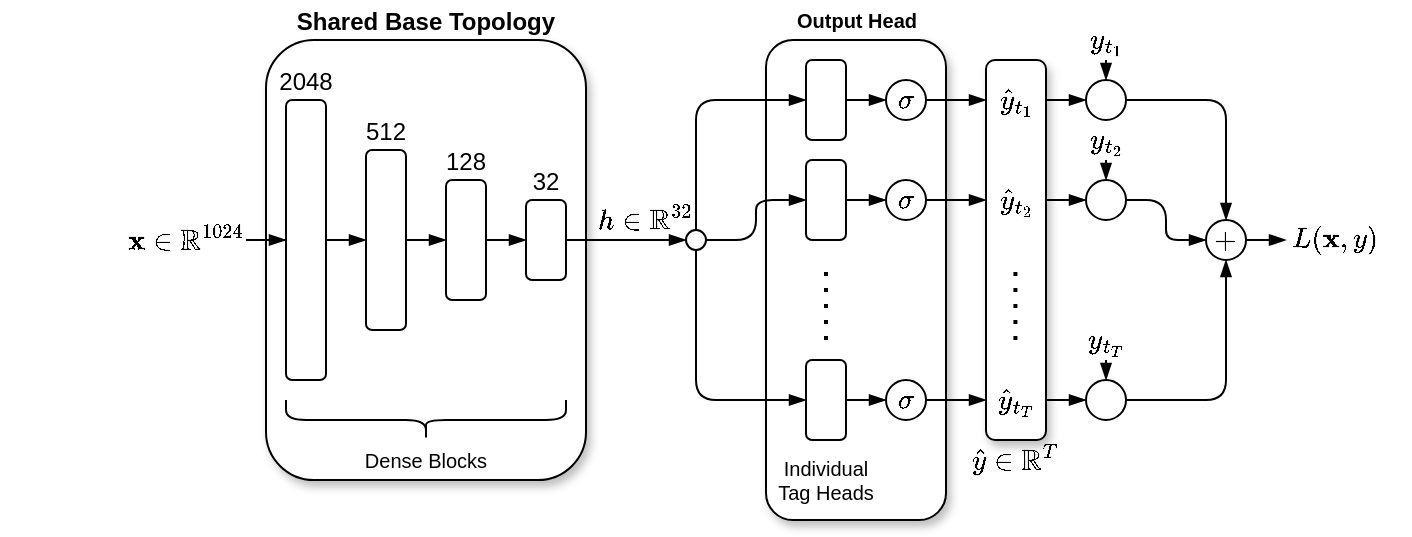 <mxfile version="14.6.13" type="device"><diagram id="dgV-nRZvdk17G44muC2x" name="Pagina-1"><mxGraphModel dx="813" dy="470" grid="1" gridSize="10" guides="1" tooltips="1" connect="1" arrows="1" fold="1" page="1" pageScale="1" pageWidth="827" pageHeight="1169" math="1" shadow="0"><root><mxCell id="0"/><mxCell id="1" parent="0"/><mxCell id="fKa4NEKqaVm471D0C7-1-40" value="" style="rounded=1;whiteSpace=wrap;html=1;shadow=1;" vertex="1" parent="1"><mxGeometry x="320" y="60" width="90" height="240" as="geometry"/></mxCell><mxCell id="fKa4NEKqaVm471D0C7-1-39" value="" style="rounded=1;whiteSpace=wrap;html=1;labelPosition=center;verticalLabelPosition=top;align=center;verticalAlign=bottom;shadow=1;" vertex="1" parent="1"><mxGeometry x="430" y="70" width="30" height="190" as="geometry"/></mxCell><mxCell id="UuO3bGwzF1SjgUdyVi6Z-8" value="&lt;b&gt;Shared Base Topology&lt;/b&gt;" style="rounded=1;whiteSpace=wrap;html=1;labelPosition=center;verticalLabelPosition=top;align=center;verticalAlign=bottom;shadow=1;" parent="1" vertex="1"><mxGeometry x="70" y="60" width="160" height="220" as="geometry"/></mxCell><mxCell id="UuO3bGwzF1SjgUdyVi6Z-6" style="edgeStyle=orthogonalEdgeStyle;rounded=0;orthogonalLoop=1;jettySize=auto;html=1;exitX=1;exitY=0.5;exitDx=0;exitDy=0;entryX=0;entryY=0.5;entryDx=0;entryDy=0;endArrow=blockThin;endFill=1;" parent="1" source="UuO3bGwzF1SjgUdyVi6Z-1" target="UuO3bGwzF1SjgUdyVi6Z-3" edge="1"><mxGeometry relative="1" as="geometry"/></mxCell><mxCell id="UuO3bGwzF1SjgUdyVi6Z-1" value="512" style="rounded=1;whiteSpace=wrap;html=1;labelPosition=center;verticalLabelPosition=top;align=center;verticalAlign=bottom;" parent="1" vertex="1"><mxGeometry x="120" y="115" width="20" height="90" as="geometry"/></mxCell><mxCell id="UuO3bGwzF1SjgUdyVi6Z-14" style="edgeStyle=orthogonalEdgeStyle;rounded=0;orthogonalLoop=1;jettySize=auto;html=1;exitX=1;exitY=0.5;exitDx=0;exitDy=0;entryX=0;entryY=0.5;entryDx=0;entryDy=0;endArrow=blockThin;endFill=1;" parent="1" source="UuO3bGwzF1SjgUdyVi6Z-2" target="UuO3bGwzF1SjgUdyVi6Z-13" edge="1"><mxGeometry relative="1" as="geometry"/></mxCell><mxCell id="UuO3bGwzF1SjgUdyVi6Z-2" value="32" style="rounded=1;whiteSpace=wrap;html=1;labelPosition=center;verticalLabelPosition=top;align=center;verticalAlign=bottom;" parent="1" vertex="1"><mxGeometry x="200" y="140" width="20" height="40" as="geometry"/></mxCell><mxCell id="UuO3bGwzF1SjgUdyVi6Z-7" style="edgeStyle=orthogonalEdgeStyle;rounded=0;orthogonalLoop=1;jettySize=auto;html=1;exitX=1;exitY=0.5;exitDx=0;exitDy=0;entryX=0;entryY=0.5;entryDx=0;entryDy=0;endArrow=blockThin;endFill=1;" parent="1" source="UuO3bGwzF1SjgUdyVi6Z-3" target="UuO3bGwzF1SjgUdyVi6Z-2" edge="1"><mxGeometry relative="1" as="geometry"/></mxCell><mxCell id="UuO3bGwzF1SjgUdyVi6Z-3" value="128" style="rounded=1;whiteSpace=wrap;html=1;labelPosition=center;verticalLabelPosition=top;align=center;verticalAlign=bottom;" parent="1" vertex="1"><mxGeometry x="160" y="130" width="20" height="60" as="geometry"/></mxCell><mxCell id="UuO3bGwzF1SjgUdyVi6Z-5" style="edgeStyle=orthogonalEdgeStyle;rounded=0;orthogonalLoop=1;jettySize=auto;html=1;exitX=1;exitY=0.5;exitDx=0;exitDy=0;entryX=0;entryY=0.5;entryDx=0;entryDy=0;endArrow=blockThin;endFill=1;" parent="1" source="UuO3bGwzF1SjgUdyVi6Z-4" target="UuO3bGwzF1SjgUdyVi6Z-1" edge="1"><mxGeometry relative="1" as="geometry"/></mxCell><mxCell id="UuO3bGwzF1SjgUdyVi6Z-4" value="2048" style="rounded=1;whiteSpace=wrap;html=1;labelPosition=center;verticalLabelPosition=top;align=center;verticalAlign=bottom;" parent="1" vertex="1"><mxGeometry x="80" y="90" width="20" height="140" as="geometry"/></mxCell><mxCell id="UuO3bGwzF1SjgUdyVi6Z-9" value="" style="shape=curlyBracket;whiteSpace=wrap;html=1;rounded=1;rotation=-90;size=0.5;" parent="1" vertex="1"><mxGeometry x="140" y="180" width="20" height="140" as="geometry"/></mxCell><mxCell id="UuO3bGwzF1SjgUdyVi6Z-10" value="Dense Blocks" style="text;html=1;strokeColor=none;fillColor=none;align=center;verticalAlign=middle;whiteSpace=wrap;rounded=0;fontSize=10;" parent="1" vertex="1"><mxGeometry x="95" y="260" width="110" height="20" as="geometry"/></mxCell><mxCell id="UuO3bGwzF1SjgUdyVi6Z-12" style="edgeStyle=orthogonalEdgeStyle;rounded=0;orthogonalLoop=1;jettySize=auto;html=1;exitX=1;exitY=0.5;exitDx=0;exitDy=0;endArrow=blockThin;endFill=1;" parent="1" source="UuO3bGwzF1SjgUdyVi6Z-11" target="UuO3bGwzF1SjgUdyVi6Z-4" edge="1"><mxGeometry relative="1" as="geometry"/></mxCell><mxCell id="UuO3bGwzF1SjgUdyVi6Z-11" value="$$\textbf{x}\in\mathbb{R}^{1024}$$" style="text;html=1;strokeColor=none;fillColor=none;align=center;verticalAlign=middle;whiteSpace=wrap;rounded=0;fontSize=12;" parent="1" vertex="1"><mxGeometry y="150" width="60" height="20" as="geometry"/></mxCell><mxCell id="UuO3bGwzF1SjgUdyVi6Z-19" style="edgeStyle=orthogonalEdgeStyle;rounded=1;orthogonalLoop=1;jettySize=auto;html=1;exitX=0.5;exitY=0;exitDx=0;exitDy=0;entryX=0;entryY=0.5;entryDx=0;entryDy=0;endArrow=blockThin;endFill=1;" parent="1" source="UuO3bGwzF1SjgUdyVi6Z-13" target="UuO3bGwzF1SjgUdyVi6Z-18" edge="1"><mxGeometry relative="1" as="geometry"/></mxCell><mxCell id="UuO3bGwzF1SjgUdyVi6Z-24" style="edgeStyle=orthogonalEdgeStyle;rounded=1;orthogonalLoop=1;jettySize=auto;html=1;exitX=0.5;exitY=1;exitDx=0;exitDy=0;entryX=0;entryY=0.5;entryDx=0;entryDy=0;endArrow=blockThin;endFill=1;" parent="1" source="UuO3bGwzF1SjgUdyVi6Z-13" target="UuO3bGwzF1SjgUdyVi6Z-22" edge="1"><mxGeometry relative="1" as="geometry"/></mxCell><mxCell id="UuO3bGwzF1SjgUdyVi6Z-26" style="edgeStyle=orthogonalEdgeStyle;rounded=1;orthogonalLoop=1;jettySize=auto;html=1;exitX=1;exitY=0.5;exitDx=0;exitDy=0;entryX=0;entryY=0.5;entryDx=0;entryDy=0;endArrow=blockThin;endFill=1;" parent="1" source="UuO3bGwzF1SjgUdyVi6Z-13" target="UuO3bGwzF1SjgUdyVi6Z-20" edge="1"><mxGeometry relative="1" as="geometry"/></mxCell><mxCell id="UuO3bGwzF1SjgUdyVi6Z-13" value="" style="ellipse;whiteSpace=wrap;html=1;aspect=fixed;" parent="1" vertex="1"><mxGeometry x="280" y="155" width="10" height="10" as="geometry"/></mxCell><mxCell id="UuO3bGwzF1SjgUdyVi6Z-17" value="$$h\in\mathbb{R}^{32}$$" style="text;html=1;strokeColor=none;fillColor=none;align=center;verticalAlign=middle;whiteSpace=wrap;rounded=0;fontSize=12;" parent="1" vertex="1"><mxGeometry x="240" y="140" width="40" height="20" as="geometry"/></mxCell><mxCell id="fKa4NEKqaVm471D0C7-1-2" style="edgeStyle=orthogonalEdgeStyle;rounded=0;orthogonalLoop=1;jettySize=auto;html=1;exitX=1;exitY=0.5;exitDx=0;exitDy=0;entryX=0;entryY=0.5;entryDx=0;entryDy=0;endArrow=blockThin;endFill=1;" edge="1" parent="1" source="UuO3bGwzF1SjgUdyVi6Z-18" target="fKa4NEKqaVm471D0C7-1-4"><mxGeometry relative="1" as="geometry"><mxPoint x="380" y="90" as="targetPoint"/></mxGeometry></mxCell><mxCell id="UuO3bGwzF1SjgUdyVi6Z-18" value="" style="rounded=1;whiteSpace=wrap;html=1;labelPosition=center;verticalLabelPosition=top;align=center;verticalAlign=bottom;" parent="1" vertex="1"><mxGeometry x="340" y="70" width="20" height="40" as="geometry"/></mxCell><mxCell id="UuO3bGwzF1SjgUdyVi6Z-32" style="edgeStyle=orthogonalEdgeStyle;rounded=1;orthogonalLoop=1;jettySize=auto;html=1;exitX=1;exitY=0.5;exitDx=0;exitDy=0;entryX=0;entryY=0.5;entryDx=0;entryDy=0;endArrow=blockThin;endFill=1;" parent="1" source="UuO3bGwzF1SjgUdyVi6Z-20" target="fKa4NEKqaVm471D0C7-1-11" edge="1"><mxGeometry relative="1" as="geometry"><mxPoint x="380" y="140" as="targetPoint"/></mxGeometry></mxCell><mxCell id="UuO3bGwzF1SjgUdyVi6Z-20" value="" style="rounded=1;whiteSpace=wrap;html=1;labelPosition=center;verticalLabelPosition=top;align=center;verticalAlign=bottom;" parent="1" vertex="1"><mxGeometry x="340" y="120" width="20" height="40" as="geometry"/></mxCell><mxCell id="fKa4NEKqaVm471D0C7-1-20" style="edgeStyle=orthogonalEdgeStyle;rounded=0;orthogonalLoop=1;jettySize=auto;html=1;exitX=1;exitY=0.5;exitDx=0;exitDy=0;entryX=0;entryY=0.5;entryDx=0;entryDy=0;endArrow=blockThin;endFill=1;" edge="1" parent="1" source="UuO3bGwzF1SjgUdyVi6Z-22" target="fKa4NEKqaVm471D0C7-1-14"><mxGeometry relative="1" as="geometry"><mxPoint x="380" y="240" as="targetPoint"/></mxGeometry></mxCell><mxCell id="UuO3bGwzF1SjgUdyVi6Z-22" value="" style="rounded=1;whiteSpace=wrap;html=1;labelPosition=center;verticalLabelPosition=top;align=center;verticalAlign=bottom;" parent="1" vertex="1"><mxGeometry x="340" y="220" width="20" height="40" as="geometry"/></mxCell><mxCell id="UuO3bGwzF1SjgUdyVi6Z-27" value="" style="endArrow=none;dashed=1;html=1;dashPattern=1 3;strokeWidth=2;" parent="1" edge="1"><mxGeometry width="50" height="50" relative="1" as="geometry"><mxPoint x="350" y="210" as="sourcePoint"/><mxPoint x="350" y="170" as="targetPoint"/></mxGeometry></mxCell><mxCell id="UuO3bGwzF1SjgUdyVi6Z-28" value="Individual&lt;br style=&quot;font-size: 10px;&quot;&gt;Tag Heads" style="text;html=1;strokeColor=none;fillColor=none;align=center;verticalAlign=middle;whiteSpace=wrap;rounded=0;fontSize=10;" parent="1" vertex="1"><mxGeometry x="320" y="270" width="60" height="20" as="geometry"/></mxCell><mxCell id="fKa4NEKqaVm471D0C7-1-24" style="edgeStyle=orthogonalEdgeStyle;rounded=0;orthogonalLoop=1;jettySize=auto;html=1;exitX=1;exitY=0.5;exitDx=0;exitDy=0;entryX=0;entryY=0.5;entryDx=0;entryDy=0;endArrow=blockThin;endFill=1;" edge="1" parent="1" source="UuO3bGwzF1SjgUdyVi6Z-29" target="fKa4NEKqaVm471D0C7-1-21"><mxGeometry relative="1" as="geometry"/></mxCell><mxCell id="UuO3bGwzF1SjgUdyVi6Z-29" value="$$\hat{y}_{t_1}$$" style="text;html=1;strokeColor=none;fillColor=none;align=center;verticalAlign=middle;whiteSpace=wrap;rounded=0;" parent="1" vertex="1"><mxGeometry x="430" y="80" width="30" height="20" as="geometry"/></mxCell><mxCell id="fKa4NEKqaVm471D0C7-1-7" style="edgeStyle=orthogonalEdgeStyle;rounded=0;orthogonalLoop=1;jettySize=auto;html=1;exitX=1;exitY=0.5;exitDx=0;exitDy=0;entryX=0;entryY=0.5;entryDx=0;entryDy=0;endArrow=blockThin;endFill=1;" edge="1" parent="1" source="fKa4NEKqaVm471D0C7-1-4" target="UuO3bGwzF1SjgUdyVi6Z-29"><mxGeometry relative="1" as="geometry"/></mxCell><mxCell id="fKa4NEKqaVm471D0C7-1-4" value="$$\sigma$$" style="ellipse;whiteSpace=wrap;html=1;" vertex="1" parent="1"><mxGeometry x="380" y="80" width="20" height="20" as="geometry"/></mxCell><mxCell id="fKa4NEKqaVm471D0C7-1-28" style="edgeStyle=orthogonalEdgeStyle;rounded=0;orthogonalLoop=1;jettySize=auto;html=1;exitX=1;exitY=0.5;exitDx=0;exitDy=0;entryX=0;entryY=0.5;entryDx=0;entryDy=0;endArrow=blockThin;endFill=1;" edge="1" parent="1" source="fKa4NEKqaVm471D0C7-1-9" target="fKa4NEKqaVm471D0C7-1-25"><mxGeometry relative="1" as="geometry"/></mxCell><mxCell id="fKa4NEKqaVm471D0C7-1-9" value="$$\hat{y}_{t_2}$$" style="text;html=1;strokeColor=none;fillColor=none;align=center;verticalAlign=middle;whiteSpace=wrap;rounded=0;" vertex="1" parent="1"><mxGeometry x="430" y="130" width="30" height="20" as="geometry"/></mxCell><mxCell id="fKa4NEKqaVm471D0C7-1-10" style="edgeStyle=orthogonalEdgeStyle;rounded=0;orthogonalLoop=1;jettySize=auto;html=1;exitX=1;exitY=0.5;exitDx=0;exitDy=0;entryX=0;entryY=0.5;entryDx=0;entryDy=0;endArrow=blockThin;endFill=1;" edge="1" parent="1" source="fKa4NEKqaVm471D0C7-1-11" target="fKa4NEKqaVm471D0C7-1-9"><mxGeometry relative="1" as="geometry"/></mxCell><mxCell id="fKa4NEKqaVm471D0C7-1-11" value="$$\sigma$$" style="ellipse;whiteSpace=wrap;html=1;" vertex="1" parent="1"><mxGeometry x="380" y="130" width="20" height="20" as="geometry"/></mxCell><mxCell id="fKa4NEKqaVm471D0C7-1-32" style="edgeStyle=orthogonalEdgeStyle;rounded=0;orthogonalLoop=1;jettySize=auto;html=1;exitX=1;exitY=0.5;exitDx=0;exitDy=0;entryX=0;entryY=0.5;entryDx=0;entryDy=0;endArrow=blockThin;endFill=1;" edge="1" parent="1" source="fKa4NEKqaVm471D0C7-1-12" target="fKa4NEKqaVm471D0C7-1-29"><mxGeometry relative="1" as="geometry"/></mxCell><mxCell id="fKa4NEKqaVm471D0C7-1-12" value="$$\hat{y}_{t_T}$$" style="text;html=1;strokeColor=none;fillColor=none;align=center;verticalAlign=middle;whiteSpace=wrap;rounded=0;" vertex="1" parent="1"><mxGeometry x="430" y="230" width="30" height="20" as="geometry"/></mxCell><mxCell id="fKa4NEKqaVm471D0C7-1-13" style="edgeStyle=orthogonalEdgeStyle;rounded=0;orthogonalLoop=1;jettySize=auto;html=1;exitX=1;exitY=0.5;exitDx=0;exitDy=0;entryX=0;entryY=0.5;entryDx=0;entryDy=0;endArrow=blockThin;endFill=1;" edge="1" parent="1" source="fKa4NEKqaVm471D0C7-1-14" target="fKa4NEKqaVm471D0C7-1-12"><mxGeometry relative="1" as="geometry"/></mxCell><mxCell id="fKa4NEKqaVm471D0C7-1-14" value="$$\sigma$$" style="ellipse;whiteSpace=wrap;html=1;" vertex="1" parent="1"><mxGeometry x="380" y="230" width="20" height="20" as="geometry"/></mxCell><mxCell id="fKa4NEKqaVm471D0C7-1-35" style="edgeStyle=orthogonalEdgeStyle;rounded=1;orthogonalLoop=1;jettySize=auto;html=1;exitX=1;exitY=0.5;exitDx=0;exitDy=0;entryX=0.5;entryY=0;entryDx=0;entryDy=0;endArrow=blockThin;endFill=1;" edge="1" parent="1" source="fKa4NEKqaVm471D0C7-1-21" target="fKa4NEKqaVm471D0C7-1-34"><mxGeometry relative="1" as="geometry"/></mxCell><mxCell id="fKa4NEKqaVm471D0C7-1-21" value="" style="ellipse;whiteSpace=wrap;html=1;aspect=fixed;" vertex="1" parent="1"><mxGeometry x="480" y="80" width="20" height="20" as="geometry"/></mxCell><mxCell id="fKa4NEKqaVm471D0C7-1-23" style="edgeStyle=orthogonalEdgeStyle;rounded=0;orthogonalLoop=1;jettySize=auto;html=1;exitX=0.5;exitY=1;exitDx=0;exitDy=0;entryX=0.5;entryY=0;entryDx=0;entryDy=0;endArrow=blockThin;endFill=1;" edge="1" parent="1" source="fKa4NEKqaVm471D0C7-1-22" target="fKa4NEKqaVm471D0C7-1-21"><mxGeometry relative="1" as="geometry"/></mxCell><mxCell id="fKa4NEKqaVm471D0C7-1-22" value="$$y_{t_1}$$" style="text;html=1;strokeColor=none;fillColor=none;align=center;verticalAlign=middle;whiteSpace=wrap;rounded=0;" vertex="1" parent="1"><mxGeometry x="480" y="50" width="20" height="20" as="geometry"/></mxCell><mxCell id="fKa4NEKqaVm471D0C7-1-36" style="edgeStyle=orthogonalEdgeStyle;rounded=1;orthogonalLoop=1;jettySize=auto;html=1;exitX=1;exitY=0.5;exitDx=0;exitDy=0;entryX=0;entryY=0.5;entryDx=0;entryDy=0;endArrow=blockThin;endFill=1;" edge="1" parent="1" source="fKa4NEKqaVm471D0C7-1-25" target="fKa4NEKqaVm471D0C7-1-34"><mxGeometry relative="1" as="geometry"/></mxCell><mxCell id="fKa4NEKqaVm471D0C7-1-25" value="" style="ellipse;whiteSpace=wrap;html=1;aspect=fixed;" vertex="1" parent="1"><mxGeometry x="480" y="130" width="20" height="20" as="geometry"/></mxCell><mxCell id="fKa4NEKqaVm471D0C7-1-26" style="edgeStyle=orthogonalEdgeStyle;rounded=0;orthogonalLoop=1;jettySize=auto;html=1;exitX=0.5;exitY=1;exitDx=0;exitDy=0;entryX=0.5;entryY=0;entryDx=0;entryDy=0;endArrow=blockThin;endFill=1;" edge="1" parent="1" source="fKa4NEKqaVm471D0C7-1-27" target="fKa4NEKqaVm471D0C7-1-25"><mxGeometry relative="1" as="geometry"/></mxCell><mxCell id="fKa4NEKqaVm471D0C7-1-27" value="$$y_{t_2}$$" style="text;html=1;strokeColor=none;fillColor=none;align=center;verticalAlign=middle;whiteSpace=wrap;rounded=0;" vertex="1" parent="1"><mxGeometry x="480" y="100" width="20" height="20" as="geometry"/></mxCell><mxCell id="fKa4NEKqaVm471D0C7-1-37" style="edgeStyle=orthogonalEdgeStyle;rounded=1;orthogonalLoop=1;jettySize=auto;html=1;exitX=1;exitY=0.5;exitDx=0;exitDy=0;entryX=0.5;entryY=1;entryDx=0;entryDy=0;endArrow=blockThin;endFill=1;" edge="1" parent="1" source="fKa4NEKqaVm471D0C7-1-29" target="fKa4NEKqaVm471D0C7-1-34"><mxGeometry relative="1" as="geometry"/></mxCell><mxCell id="fKa4NEKqaVm471D0C7-1-29" value="" style="ellipse;whiteSpace=wrap;html=1;aspect=fixed;" vertex="1" parent="1"><mxGeometry x="480" y="230" width="20" height="20" as="geometry"/></mxCell><mxCell id="fKa4NEKqaVm471D0C7-1-30" style="edgeStyle=orthogonalEdgeStyle;rounded=0;orthogonalLoop=1;jettySize=auto;html=1;exitX=0.5;exitY=1;exitDx=0;exitDy=0;entryX=0.5;entryY=0;entryDx=0;entryDy=0;endArrow=blockThin;endFill=1;" edge="1" parent="1" source="fKa4NEKqaVm471D0C7-1-31" target="fKa4NEKqaVm471D0C7-1-29"><mxGeometry relative="1" as="geometry"/></mxCell><mxCell id="fKa4NEKqaVm471D0C7-1-31" value="$$y_{t_T}$$" style="text;html=1;strokeColor=none;fillColor=none;align=center;verticalAlign=middle;whiteSpace=wrap;rounded=0;" vertex="1" parent="1"><mxGeometry x="480" y="200" width="20" height="20" as="geometry"/></mxCell><mxCell id="fKa4NEKqaVm471D0C7-1-33" value="$$L(\textbf{x}, y)$$" style="text;html=1;strokeColor=none;fillColor=none;align=center;verticalAlign=middle;whiteSpace=wrap;rounded=0;" vertex="1" parent="1"><mxGeometry x="580" y="150" width="50" height="20" as="geometry"/></mxCell><mxCell id="fKa4NEKqaVm471D0C7-1-38" style="edgeStyle=orthogonalEdgeStyle;rounded=1;orthogonalLoop=1;jettySize=auto;html=1;exitX=1;exitY=0.5;exitDx=0;exitDy=0;entryX=0;entryY=0.5;entryDx=0;entryDy=0;endArrow=blockThin;endFill=1;" edge="1" parent="1" source="fKa4NEKqaVm471D0C7-1-34" target="fKa4NEKqaVm471D0C7-1-33"><mxGeometry relative="1" as="geometry"/></mxCell><mxCell id="fKa4NEKqaVm471D0C7-1-34" value="$$+$$" style="ellipse;whiteSpace=wrap;html=1;aspect=fixed;" vertex="1" parent="1"><mxGeometry x="540" y="150" width="20" height="20" as="geometry"/></mxCell><mxCell id="fKa4NEKqaVm471D0C7-1-42" value="Output Head" style="text;html=1;strokeColor=none;fillColor=none;align=center;verticalAlign=middle;whiteSpace=wrap;rounded=0;fontSize=10;fontStyle=1" vertex="1" parent="1"><mxGeometry x="332.5" y="40" width="65" height="20" as="geometry"/></mxCell><mxCell id="fKa4NEKqaVm471D0C7-1-43" value="$$\hat{y}\in\mathbb{R}^{T}$$" style="text;html=1;strokeColor=none;fillColor=none;align=center;verticalAlign=middle;whiteSpace=wrap;rounded=0;fontSize=12;" vertex="1" parent="1"><mxGeometry x="420" y="260" width="50" height="20" as="geometry"/></mxCell><mxCell id="fKa4NEKqaVm471D0C7-1-44" value="" style="endArrow=none;dashed=1;html=1;dashPattern=1 3;strokeWidth=2;" edge="1" parent="1"><mxGeometry width="50" height="50" relative="1" as="geometry"><mxPoint x="444.71" y="210" as="sourcePoint"/><mxPoint x="444.71" y="170" as="targetPoint"/></mxGeometry></mxCell></root></mxGraphModel></diagram></mxfile>
